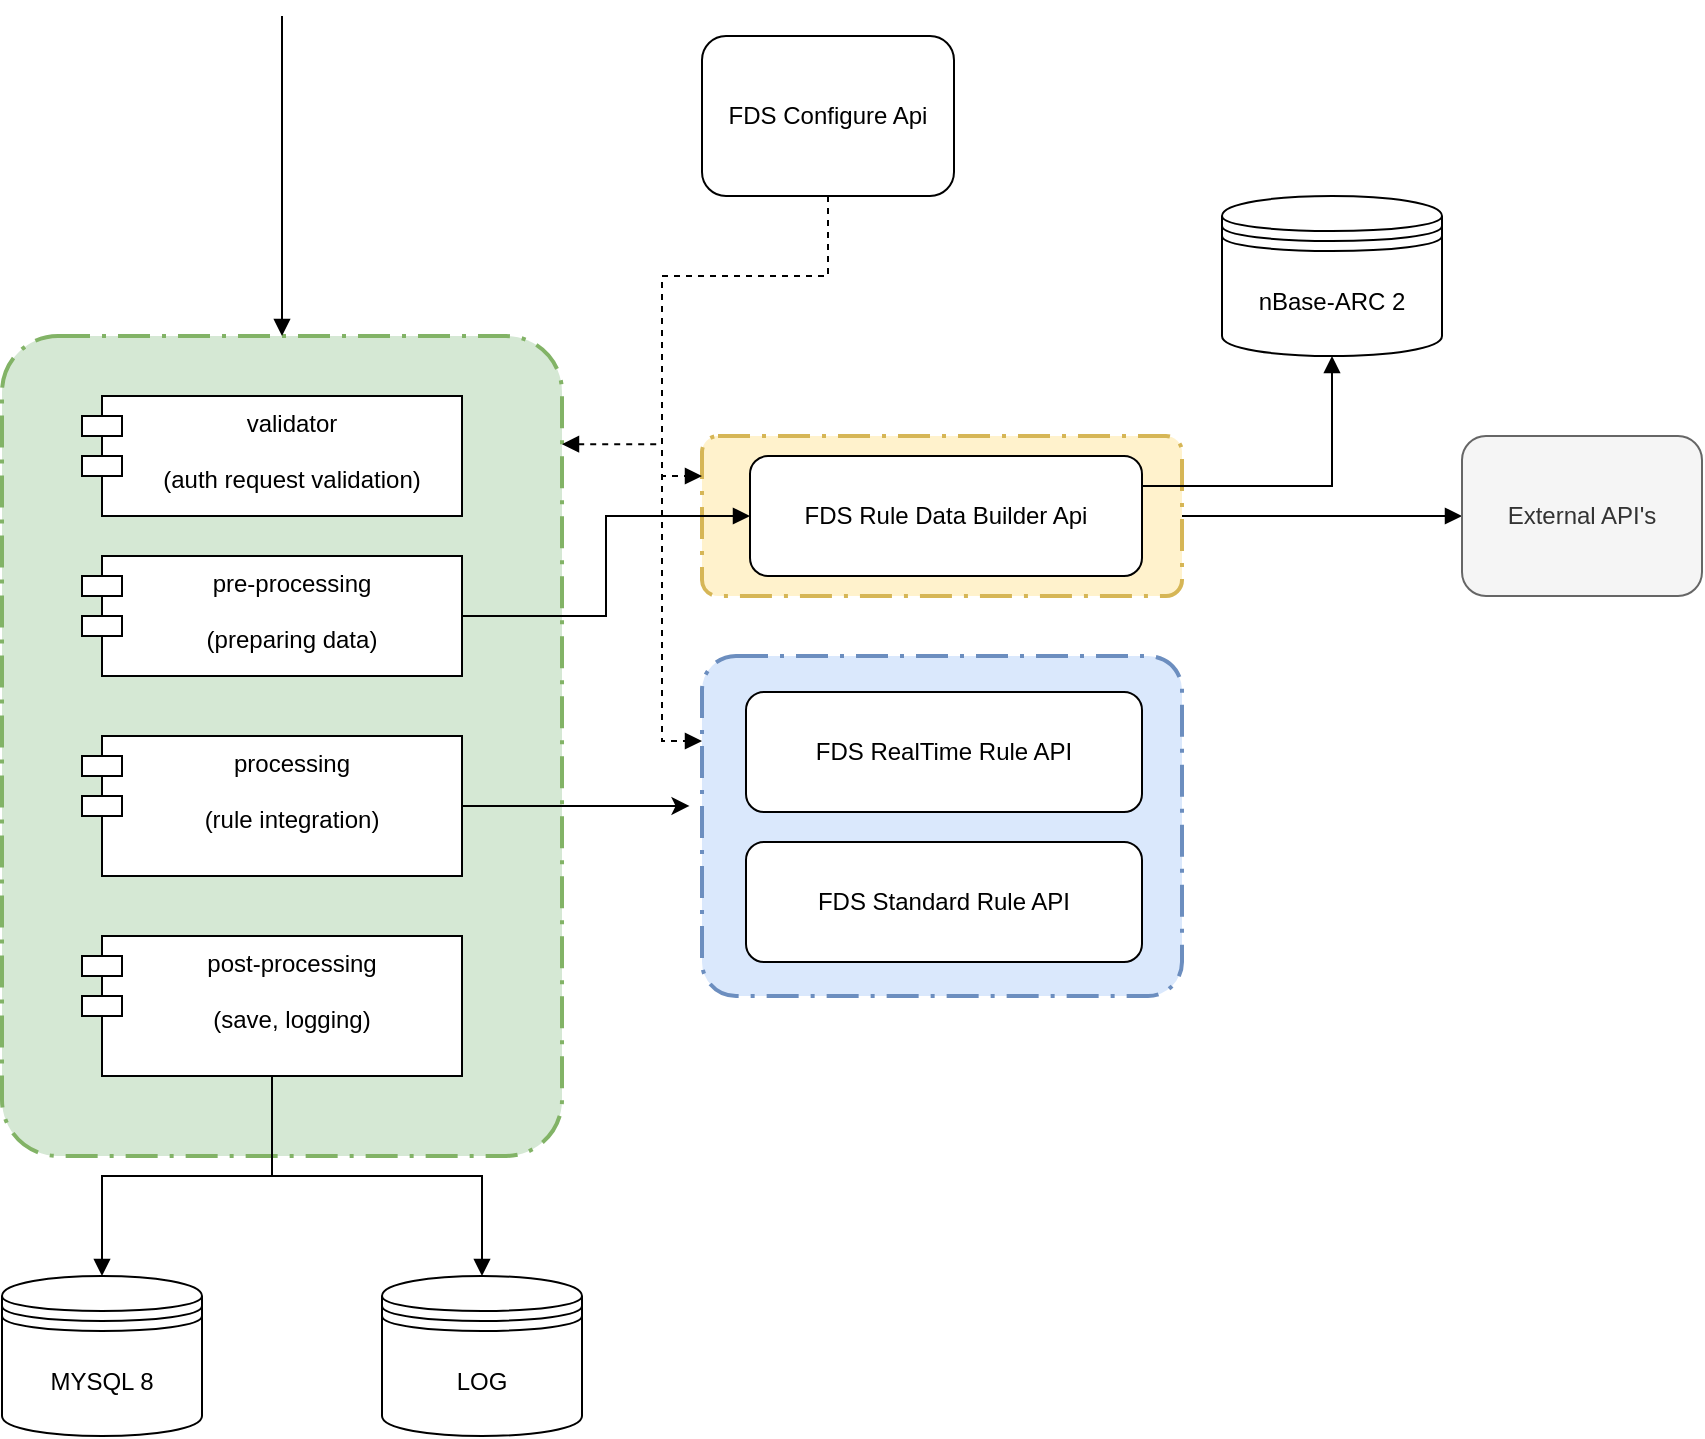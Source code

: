 <mxfile version="14.5.8" type="github">
  <diagram id="mE28kNxgSdMspop8lVdW" name="Page-1">
    <mxGraphModel dx="1426" dy="771" grid="1" gridSize="10" guides="1" tooltips="1" connect="1" arrows="1" fold="1" page="1" pageScale="1" pageWidth="980" pageHeight="1390" math="0" shadow="0">
      <root>
        <mxCell id="0" />
        <mxCell id="1" parent="0" />
        <mxCell id="yJBedbkKb6KFGq2oHJoP-71" value="" style="rounded=1;arcSize=10;dashed=1;strokeColor=#82b366;fillColor=#d5e8d4;dashPattern=8 3 1 3;strokeWidth=2;" vertex="1" parent="1">
          <mxGeometry x="90" y="230" width="280" height="410" as="geometry" />
        </mxCell>
        <mxCell id="yJBedbkKb6KFGq2oHJoP-82" style="edgeStyle=orthogonalEdgeStyle;rounded=0;orthogonalLoop=1;jettySize=auto;html=1;entryX=0.5;entryY=0;entryDx=0;entryDy=0;startArrow=none;startFill=0;endArrow=block;endFill=1;exitX=0.5;exitY=1;exitDx=0;exitDy=0;" edge="1" parent="1" source="yJBedbkKb6KFGq2oHJoP-66" target="yJBedbkKb6KFGq2oHJoP-81">
          <mxGeometry relative="1" as="geometry" />
        </mxCell>
        <mxCell id="yJBedbkKb6KFGq2oHJoP-84" style="edgeStyle=orthogonalEdgeStyle;rounded=0;orthogonalLoop=1;jettySize=auto;html=1;entryX=0.5;entryY=0;entryDx=0;entryDy=0;startArrow=none;startFill=0;endArrow=block;endFill=1;" edge="1" parent="1" source="yJBedbkKb6KFGq2oHJoP-66" target="yJBedbkKb6KFGq2oHJoP-83">
          <mxGeometry relative="1" as="geometry" />
        </mxCell>
        <mxCell id="yJBedbkKb6KFGq2oHJoP-67" value="" style="rounded=1;arcSize=10;dashed=1;strokeColor=#6c8ebf;fillColor=#dae8fc;dashPattern=8 3 1 3;strokeWidth=2;" vertex="1" parent="1">
          <mxGeometry x="440" y="390" width="240" height="170" as="geometry" />
        </mxCell>
        <mxCell id="yJBedbkKb6KFGq2oHJoP-79" style="edgeStyle=orthogonalEdgeStyle;rounded=0;orthogonalLoop=1;jettySize=auto;html=1;exitX=1;exitY=0.5;exitDx=0;exitDy=0;startArrow=none;startFill=0;endArrow=block;endFill=1;" edge="1" parent="1" source="yJBedbkKb6KFGq2oHJoP-2">
          <mxGeometry relative="1" as="geometry">
            <mxPoint x="820" y="320" as="targetPoint" />
          </mxGeometry>
        </mxCell>
        <mxCell id="yJBedbkKb6KFGq2oHJoP-72" value="" style="rounded=1;arcSize=10;dashed=1;strokeColor=#d6b656;fillColor=#fff2cc;dashPattern=8 3 1 3;strokeWidth=2;" vertex="1" parent="1">
          <mxGeometry x="440" y="280" width="240" height="80" as="geometry" />
        </mxCell>
        <mxCell id="yJBedbkKb6KFGq2oHJoP-2" value="FDS Rule Data Builder Api" style="rounded=1;whiteSpace=wrap;html=1;" vertex="1" parent="1">
          <mxGeometry x="464" y="290" width="196" height="60" as="geometry" />
        </mxCell>
        <mxCell id="yJBedbkKb6KFGq2oHJoP-12" value="FDS RealTime Rule API" style="rounded=1;whiteSpace=wrap;html=1;" vertex="1" parent="1">
          <mxGeometry x="462" y="408" width="198" height="60" as="geometry" />
        </mxCell>
        <mxCell id="yJBedbkKb6KFGq2oHJoP-18" value="FDS Standard Rule API" style="rounded=1;whiteSpace=wrap;html=1;" vertex="1" parent="1">
          <mxGeometry x="462" y="483" width="198" height="60" as="geometry" />
        </mxCell>
        <mxCell id="yJBedbkKb6KFGq2oHJoP-87" style="edgeStyle=orthogonalEdgeStyle;rounded=0;orthogonalLoop=1;jettySize=auto;html=1;entryX=1;entryY=0.132;entryDx=0;entryDy=0;entryPerimeter=0;startArrow=none;startFill=0;endArrow=block;endFill=1;dashed=1;" edge="1" parent="1" target="yJBedbkKb6KFGq2oHJoP-71">
          <mxGeometry relative="1" as="geometry">
            <mxPoint x="503" y="160" as="sourcePoint" />
            <Array as="points">
              <mxPoint x="503" y="200" />
              <mxPoint x="420" y="200" />
              <mxPoint x="420" y="284" />
            </Array>
          </mxGeometry>
        </mxCell>
        <mxCell id="yJBedbkKb6KFGq2oHJoP-88" style="edgeStyle=orthogonalEdgeStyle;rounded=0;orthogonalLoop=1;jettySize=auto;html=1;entryX=0;entryY=0.25;entryDx=0;entryDy=0;dashed=1;startArrow=none;startFill=0;endArrow=block;endFill=1;" edge="1" parent="1" source="yJBedbkKb6KFGq2oHJoP-60" target="yJBedbkKb6KFGq2oHJoP-67">
          <mxGeometry relative="1" as="geometry">
            <Array as="points">
              <mxPoint x="503" y="200" />
              <mxPoint x="420" y="200" />
              <mxPoint x="420" y="433" />
            </Array>
          </mxGeometry>
        </mxCell>
        <mxCell id="yJBedbkKb6KFGq2oHJoP-89" style="edgeStyle=orthogonalEdgeStyle;rounded=0;orthogonalLoop=1;jettySize=auto;html=1;entryX=0;entryY=0.25;entryDx=0;entryDy=0;dashed=1;startArrow=none;startFill=0;endArrow=block;endFill=1;" edge="1" parent="1" source="yJBedbkKb6KFGq2oHJoP-60" target="yJBedbkKb6KFGq2oHJoP-72">
          <mxGeometry relative="1" as="geometry">
            <Array as="points">
              <mxPoint x="503" y="200" />
              <mxPoint x="420" y="200" />
              <mxPoint x="420" y="300" />
            </Array>
          </mxGeometry>
        </mxCell>
        <mxCell id="yJBedbkKb6KFGq2oHJoP-60" value="FDS Configure Api" style="rounded=1;whiteSpace=wrap;html=1;" vertex="1" parent="1">
          <mxGeometry x="440" y="80" width="126" height="80" as="geometry" />
        </mxCell>
        <mxCell id="yJBedbkKb6KFGq2oHJoP-70" style="edgeStyle=orthogonalEdgeStyle;rounded=0;orthogonalLoop=1;jettySize=auto;html=1;entryX=0;entryY=0.5;entryDx=0;entryDy=0;startArrow=none;startFill=0;endArrow=block;endFill=1;" edge="1" parent="1" source="yJBedbkKb6KFGq2oHJoP-64" target="yJBedbkKb6KFGq2oHJoP-2">
          <mxGeometry relative="1" as="geometry" />
        </mxCell>
        <mxCell id="yJBedbkKb6KFGq2oHJoP-64" value="pre-processing&#xa;&#xa;(preparing data)&#xa;&#xa;&#xa;&#xa;&#xa;&#xa;&#xa; " style="shape=module;align=left;spacingLeft=20;align=center;verticalAlign=top;" vertex="1" parent="1">
          <mxGeometry x="130" y="340" width="190" height="60" as="geometry" />
        </mxCell>
        <mxCell id="yJBedbkKb6KFGq2oHJoP-68" style="edgeStyle=orthogonalEdgeStyle;rounded=0;orthogonalLoop=1;jettySize=auto;html=1;entryX=-0.026;entryY=0.441;entryDx=0;entryDy=0;entryPerimeter=0;" edge="1" parent="1" source="yJBedbkKb6KFGq2oHJoP-65" target="yJBedbkKb6KFGq2oHJoP-67">
          <mxGeometry relative="1" as="geometry" />
        </mxCell>
        <mxCell id="yJBedbkKb6KFGq2oHJoP-65" value="processing&#xa;&#xa;(rule integration)" style="shape=module;align=left;spacingLeft=20;align=center;verticalAlign=top;" vertex="1" parent="1">
          <mxGeometry x="130" y="430" width="190" height="70" as="geometry" />
        </mxCell>
        <mxCell id="yJBedbkKb6KFGq2oHJoP-66" value="post-processing&#xa;&#xa;(save, logging)" style="shape=module;align=left;spacingLeft=20;align=center;verticalAlign=top;" vertex="1" parent="1">
          <mxGeometry x="130" y="530" width="190" height="70" as="geometry" />
        </mxCell>
        <mxCell id="yJBedbkKb6KFGq2oHJoP-73" style="edgeStyle=orthogonalEdgeStyle;rounded=0;orthogonalLoop=1;jettySize=auto;html=1;startArrow=block;startFill=1;endArrow=none;endFill=0;" edge="1" parent="1" source="yJBedbkKb6KFGq2oHJoP-71">
          <mxGeometry relative="1" as="geometry">
            <mxPoint x="230" y="70" as="targetPoint" />
          </mxGeometry>
        </mxCell>
        <mxCell id="yJBedbkKb6KFGq2oHJoP-74" value="validator&#xa;&#xa;(auth request validation)&#xa;&#xa;&#xa;&#xa;&#xa;&#xa;&#xa; " style="shape=module;align=left;spacingLeft=20;align=center;verticalAlign=top;" vertex="1" parent="1">
          <mxGeometry x="130" y="260" width="190" height="60" as="geometry" />
        </mxCell>
        <mxCell id="yJBedbkKb6KFGq2oHJoP-77" style="edgeStyle=orthogonalEdgeStyle;rounded=0;orthogonalLoop=1;jettySize=auto;html=1;exitX=0.5;exitY=1;exitDx=0;exitDy=0;entryX=1;entryY=0.25;entryDx=0;entryDy=0;startArrow=block;startFill=1;endArrow=none;endFill=0;" edge="1" parent="1" source="yJBedbkKb6KFGq2oHJoP-76" target="yJBedbkKb6KFGq2oHJoP-2">
          <mxGeometry relative="1" as="geometry" />
        </mxCell>
        <mxCell id="yJBedbkKb6KFGq2oHJoP-76" value="nBase-ARC 2" style="shape=datastore;whiteSpace=wrap;html=1;" vertex="1" parent="1">
          <mxGeometry x="700" y="160" width="110" height="80" as="geometry" />
        </mxCell>
        <mxCell id="yJBedbkKb6KFGq2oHJoP-78" value="External API&#39;s" style="rounded=1;whiteSpace=wrap;html=1;fillColor=#f5f5f5;strokeColor=#666666;fontColor=#333333;" vertex="1" parent="1">
          <mxGeometry x="820" y="280" width="120" height="80" as="geometry" />
        </mxCell>
        <mxCell id="yJBedbkKb6KFGq2oHJoP-81" value="MYSQL 8" style="shape=datastore;whiteSpace=wrap;html=1;" vertex="1" parent="1">
          <mxGeometry x="90" y="700" width="100" height="80" as="geometry" />
        </mxCell>
        <mxCell id="yJBedbkKb6KFGq2oHJoP-83" value="LOG" style="shape=datastore;whiteSpace=wrap;html=1;" vertex="1" parent="1">
          <mxGeometry x="280" y="700" width="100" height="80" as="geometry" />
        </mxCell>
      </root>
    </mxGraphModel>
  </diagram>
</mxfile>
